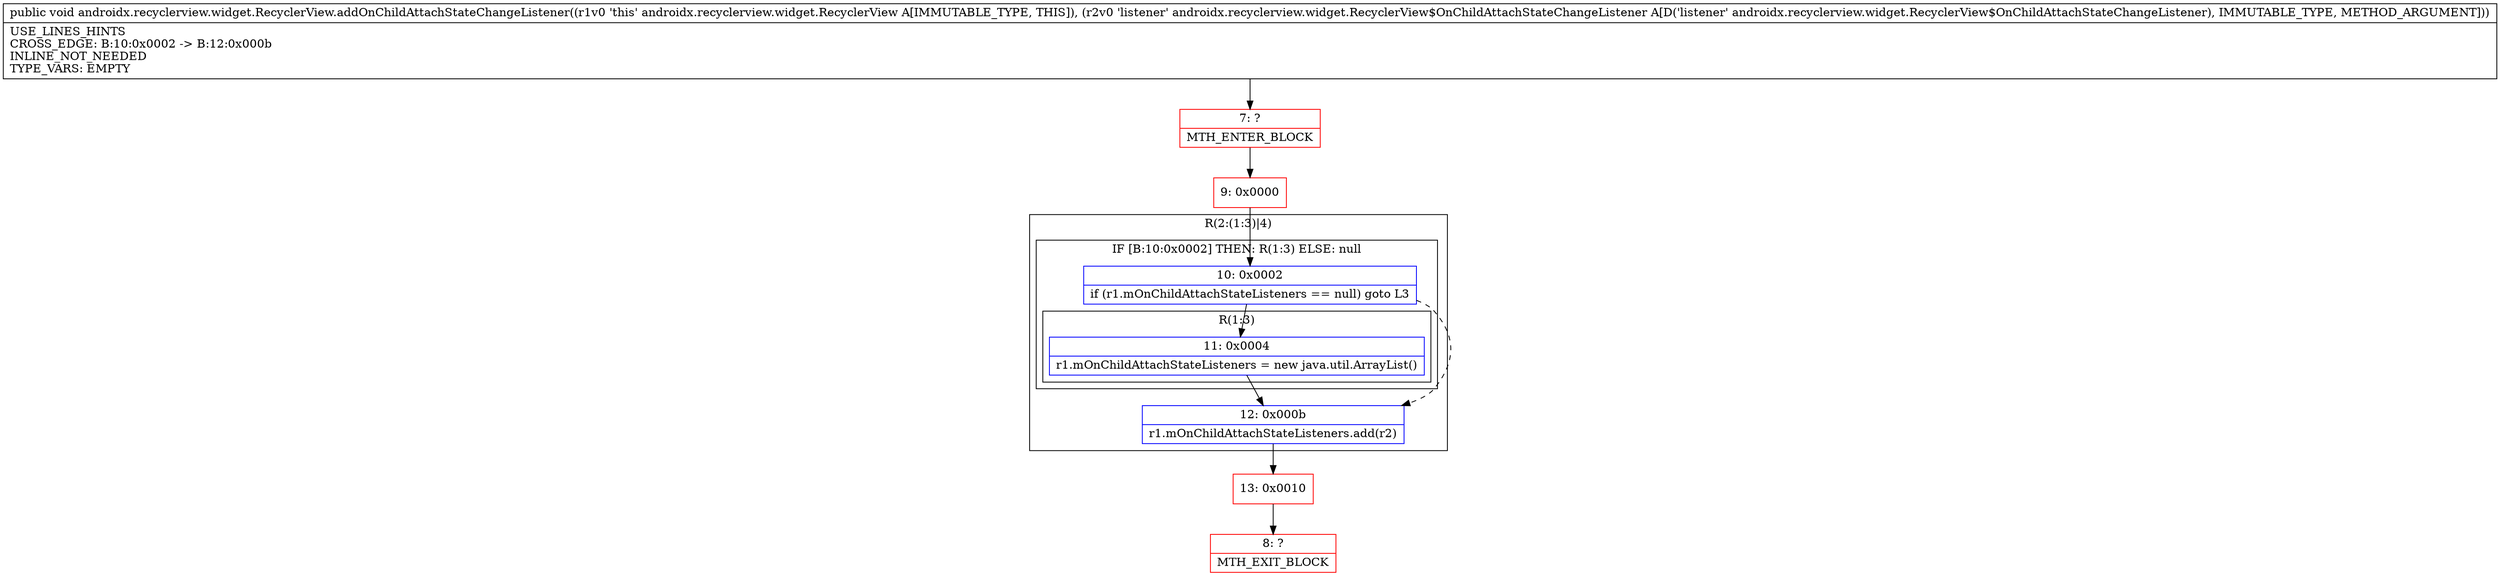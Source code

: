 digraph "CFG forandroidx.recyclerview.widget.RecyclerView.addOnChildAttachStateChangeListener(Landroidx\/recyclerview\/widget\/RecyclerView$OnChildAttachStateChangeListener;)V" {
subgraph cluster_Region_556736790 {
label = "R(2:(1:3)|4)";
node [shape=record,color=blue];
subgraph cluster_IfRegion_332204324 {
label = "IF [B:10:0x0002] THEN: R(1:3) ELSE: null";
node [shape=record,color=blue];
Node_10 [shape=record,label="{10\:\ 0x0002|if (r1.mOnChildAttachStateListeners == null) goto L3\l}"];
subgraph cluster_Region_1157707533 {
label = "R(1:3)";
node [shape=record,color=blue];
Node_11 [shape=record,label="{11\:\ 0x0004|r1.mOnChildAttachStateListeners = new java.util.ArrayList()\l}"];
}
}
Node_12 [shape=record,label="{12\:\ 0x000b|r1.mOnChildAttachStateListeners.add(r2)\l}"];
}
Node_7 [shape=record,color=red,label="{7\:\ ?|MTH_ENTER_BLOCK\l}"];
Node_9 [shape=record,color=red,label="{9\:\ 0x0000}"];
Node_13 [shape=record,color=red,label="{13\:\ 0x0010}"];
Node_8 [shape=record,color=red,label="{8\:\ ?|MTH_EXIT_BLOCK\l}"];
MethodNode[shape=record,label="{public void androidx.recyclerview.widget.RecyclerView.addOnChildAttachStateChangeListener((r1v0 'this' androidx.recyclerview.widget.RecyclerView A[IMMUTABLE_TYPE, THIS]), (r2v0 'listener' androidx.recyclerview.widget.RecyclerView$OnChildAttachStateChangeListener A[D('listener' androidx.recyclerview.widget.RecyclerView$OnChildAttachStateChangeListener), IMMUTABLE_TYPE, METHOD_ARGUMENT]))  | USE_LINES_HINTS\lCROSS_EDGE: B:10:0x0002 \-\> B:12:0x000b\lINLINE_NOT_NEEDED\lTYPE_VARS: EMPTY\l}"];
MethodNode -> Node_7;Node_10 -> Node_11;
Node_10 -> Node_12[style=dashed];
Node_11 -> Node_12;
Node_12 -> Node_13;
Node_7 -> Node_9;
Node_9 -> Node_10;
Node_13 -> Node_8;
}

